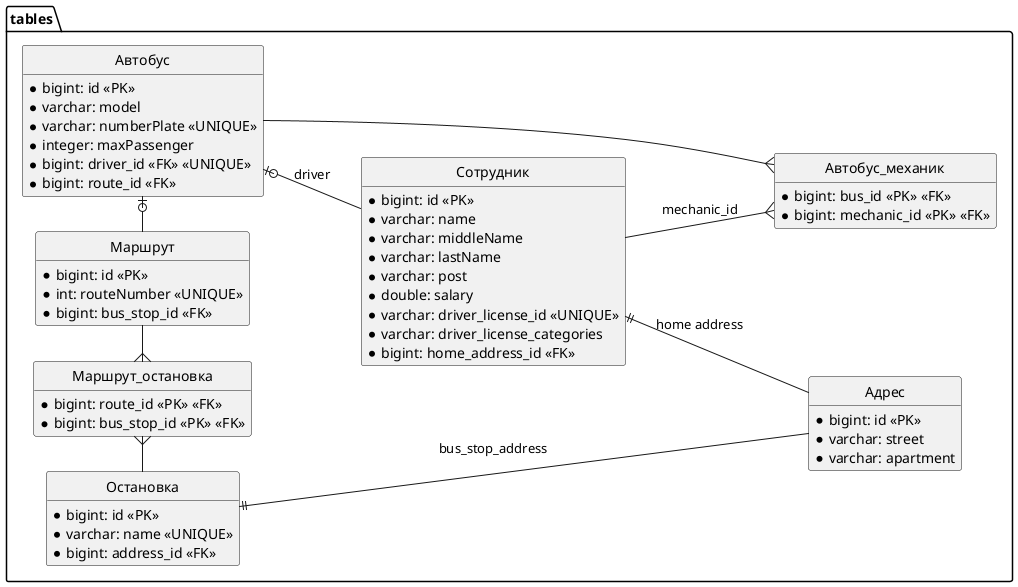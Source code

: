@startuml
'https://plantuml.com/class-diagram

'top to bottom direction
left to right direction


package tables {

    hide empty member
    hide circle



    entity "Адрес" as address {
        * bigint: id <<PK>>
        * varchar: street
        * varchar: apartment
    }

    entity "Автобус" as bus {
        * bigint: id <<PK>>
        * varchar: model
        * varchar: numberPlate <<UNIQUE>>
        * integer: maxPassenger
        * bigint: driver_id <<FK>> <<UNIQUE>>
        * bigint: route_id <<FK>>
    }

    entity "Сотрудник" as employee {
        * bigint: id <<PK>>
        * varchar: name
        * varchar: middleName
        * varchar: lastName
        * varchar: post
        * double: salary
        * varchar: driver_license_id <<UNIQUE>>
        * varchar: driver_license_categories
        * bigint: home_address_id <<FK>>
    }

    employee ||-- address: "home address"


    bus  |o-- employee: driver

    entity "Автобус_механик" as bus_mechanic {
        * bigint: bus_id <<PK>> <<FK>>
        * bigint: mechanic_id <<PK>> <<FK>>
    }

    bus_mechanic }-- bus
    employee --{ bus_mechanic: mechanic_id



    entity "Остановка" as busstop {
        * bigint: id <<PK>>
        * varchar: name <<UNIQUE>>
        * bigint: address_id <<FK>>
    }

    busstop ||- address: bus_stop_address

    entity "Маршрут" as route {
        * bigint: id <<PK>>
        * int: routeNumber <<UNIQUE>>
        * bigint: bus_stop_id <<FK>>
    }
    route  -o|  bus

    entity "Маршрут_остановка" as route_busstop {
        * bigint: route_id <<PK>> <<FK>>
        * bigint: bus_stop_id <<PK>> <<FK>>

    }
    route_busstop }- route
    busstop -{ route_busstop

}
@enduml